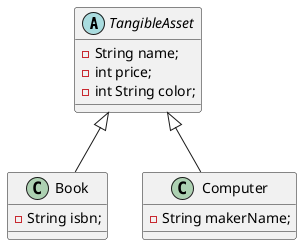 @startuml
'https://plantuml.com/class-diagram

abstract class TangibleAsset {
-String name;
-int price;
-int String color;
}

class Book extends TangibleAsset {
-String isbn;
}

class Computer extends TangibleAsset {
-String makerName;
}

@enduml